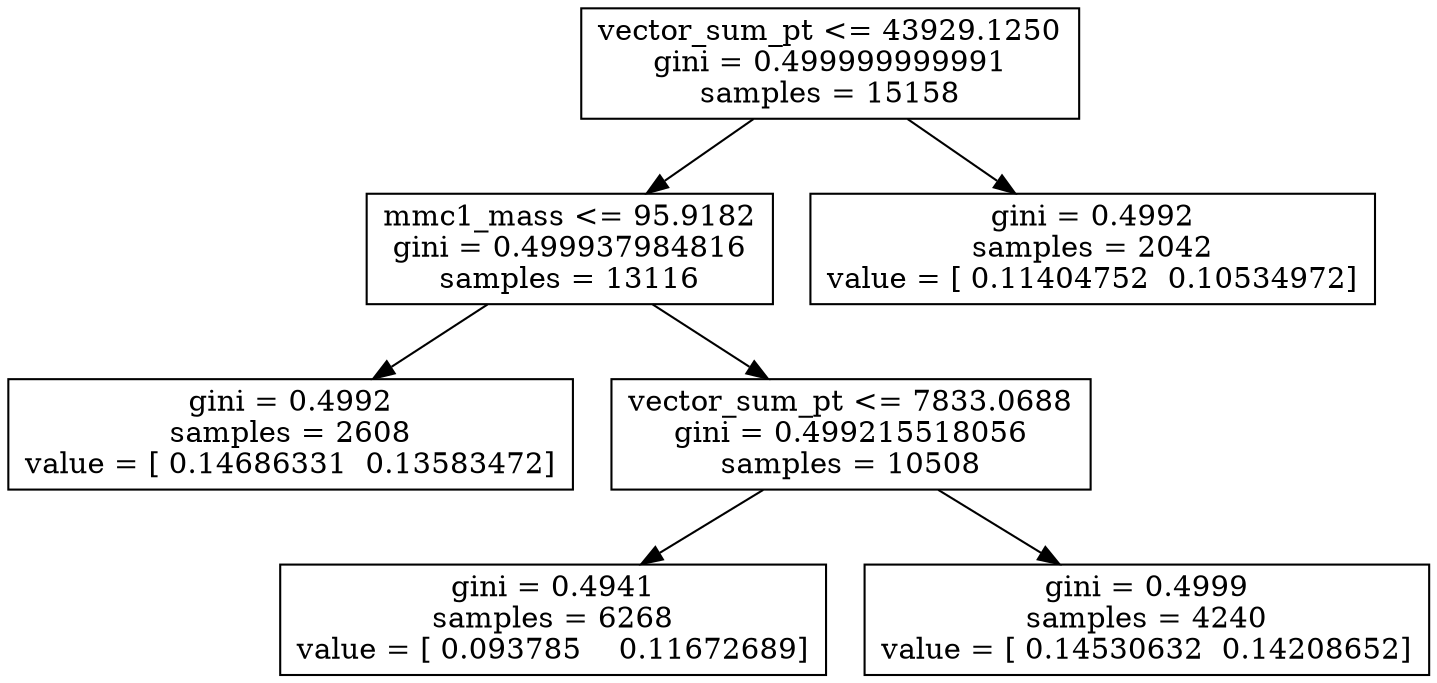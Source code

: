 digraph Tree {
0 [label="vector_sum_pt <= 43929.1250\ngini = 0.499999999991\nsamples = 15158", shape="box"] ;
1 [label="mmc1_mass <= 95.9182\ngini = 0.499937984816\nsamples = 13116", shape="box"] ;
0 -> 1 ;
2 [label="gini = 0.4992\nsamples = 2608\nvalue = [ 0.14686331  0.13583472]", shape="box"] ;
1 -> 2 ;
3 [label="vector_sum_pt <= 7833.0688\ngini = 0.499215518056\nsamples = 10508", shape="box"] ;
1 -> 3 ;
4 [label="gini = 0.4941\nsamples = 6268\nvalue = [ 0.093785    0.11672689]", shape="box"] ;
3 -> 4 ;
5 [label="gini = 0.4999\nsamples = 4240\nvalue = [ 0.14530632  0.14208652]", shape="box"] ;
3 -> 5 ;
6 [label="gini = 0.4992\nsamples = 2042\nvalue = [ 0.11404752  0.10534972]", shape="box"] ;
0 -> 6 ;
}